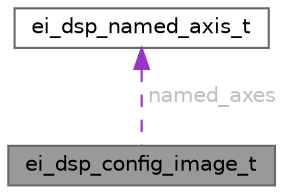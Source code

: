 digraph "ei_dsp_config_image_t"
{
 // LATEX_PDF_SIZE
  bgcolor="transparent";
  edge [fontname=Helvetica,fontsize=10,labelfontname=Helvetica,labelfontsize=10];
  node [fontname=Helvetica,fontsize=10,shape=box,height=0.2,width=0.4];
  Node1 [id="Node000001",label="ei_dsp_config_image_t",height=0.2,width=0.4,color="gray40", fillcolor="grey60", style="filled", fontcolor="black",tooltip=" "];
  Node2 -> Node1 [id="edge1_Node000001_Node000002",dir="back",color="darkorchid3",style="dashed",tooltip=" ",label=" named_axes",fontcolor="grey" ];
  Node2 [id="Node000002",label="ei_dsp_named_axis_t",height=0.2,width=0.4,color="gray40", fillcolor="white", style="filled",URL="$structei__dsp__named__axis__t.html",tooltip=" "];
}
